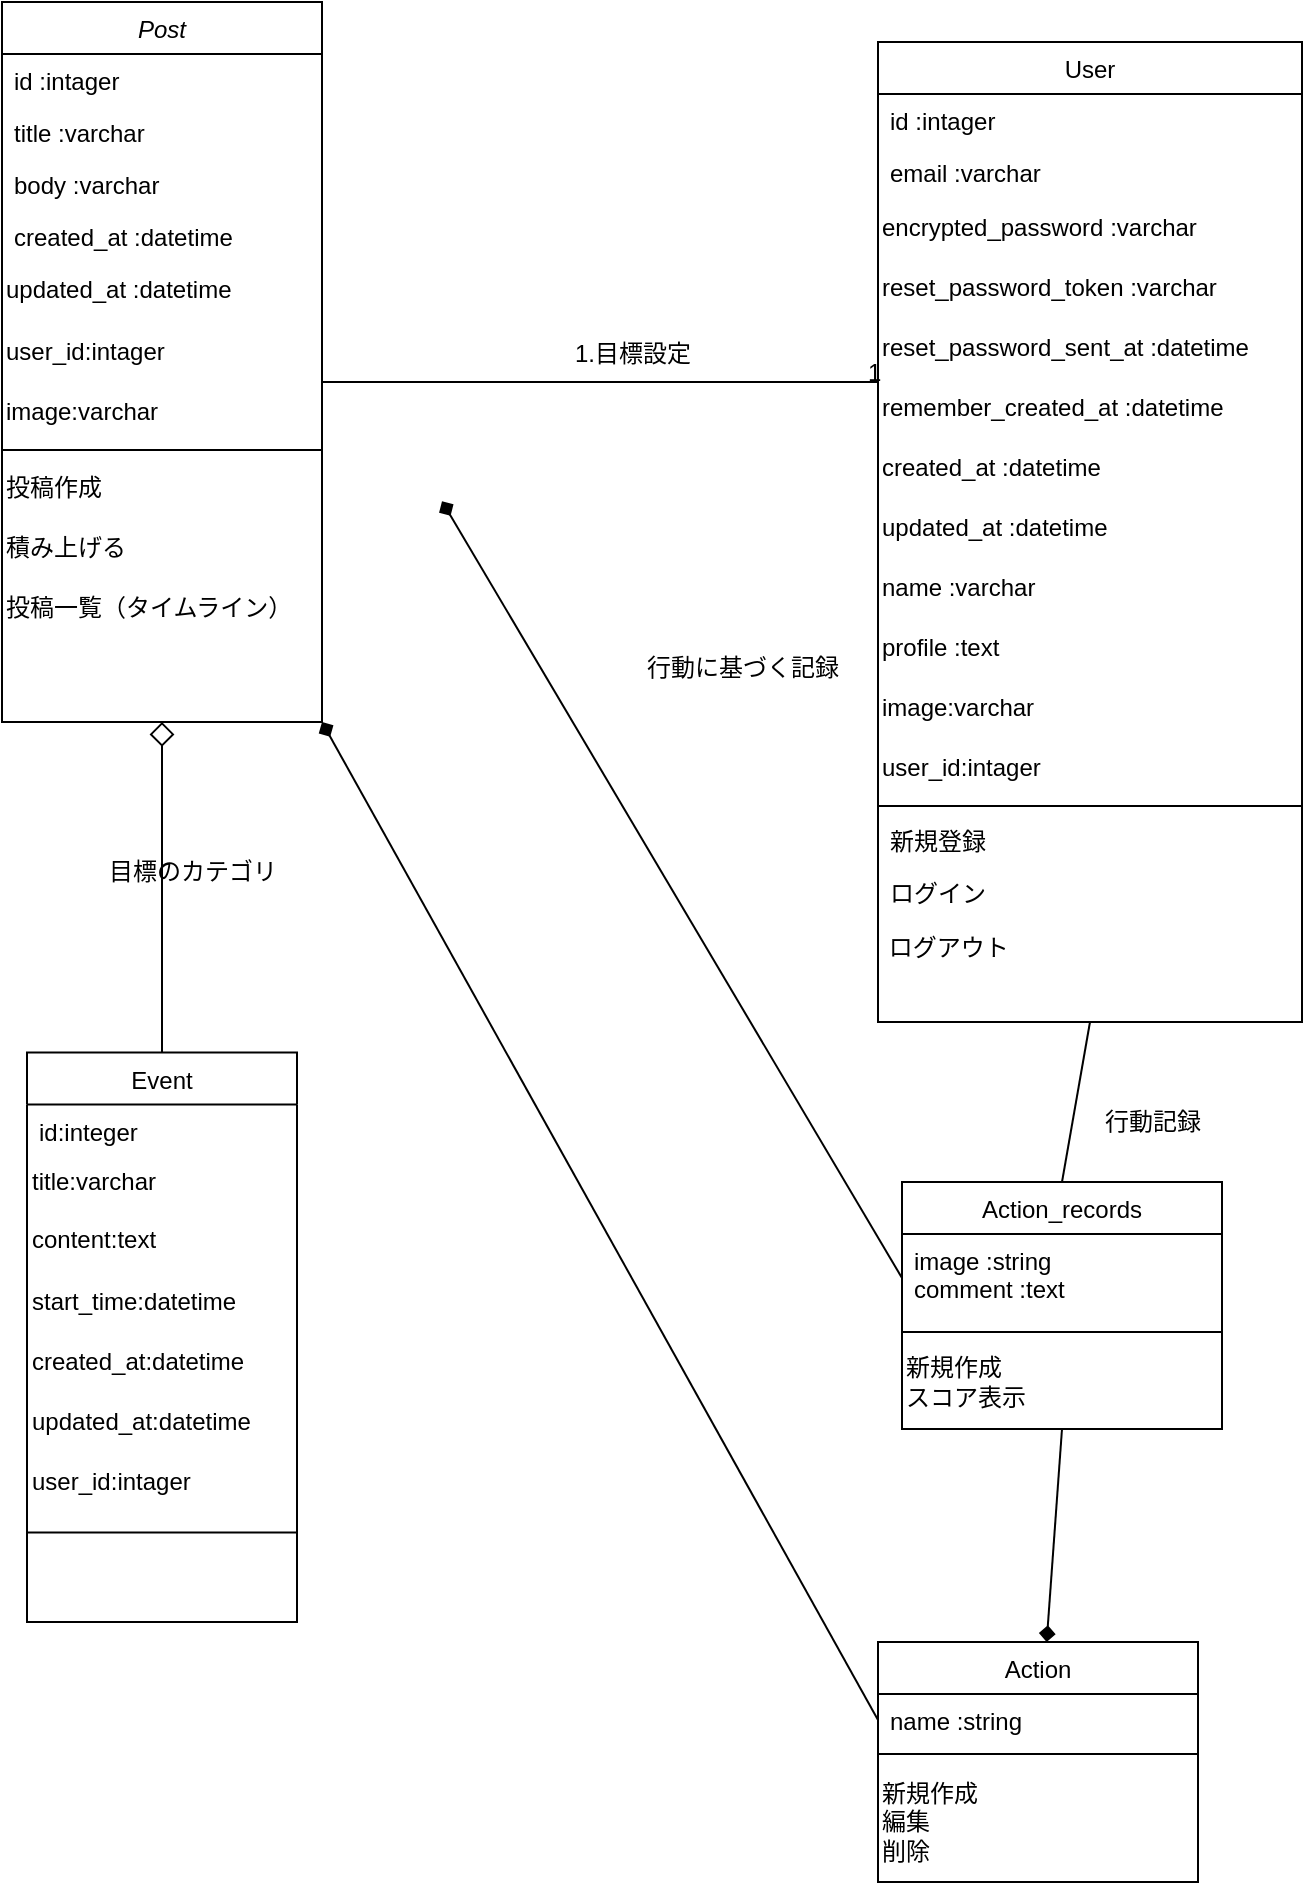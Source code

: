 <mxfile version="20.8.10" type="github">
  <diagram id="C5RBs43oDa-KdzZeNtuy" name="Page-1">
    <mxGraphModel dx="954" dy="616" grid="1" gridSize="10" guides="1" tooltips="1" connect="1" arrows="0" fold="1" page="1" pageScale="1" pageWidth="827" pageHeight="1169" math="0" shadow="0">
      <root>
        <mxCell id="WIyWlLk6GJQsqaUBKTNV-0" />
        <mxCell id="WIyWlLk6GJQsqaUBKTNV-1" parent="WIyWlLk6GJQsqaUBKTNV-0" />
        <mxCell id="zkfFHV4jXpPFQw0GAbJ--0" value="Post" style="swimlane;fontStyle=2;align=center;verticalAlign=middle;childLayout=stackLayout;horizontal=1;startSize=26;horizontalStack=0;resizeParent=1;resizeLast=0;collapsible=1;marginBottom=0;rounded=0;shadow=0;strokeWidth=1;" parent="WIyWlLk6GJQsqaUBKTNV-1" vertex="1">
          <mxGeometry x="70" y="10" width="160" height="360" as="geometry">
            <mxRectangle x="230" y="140" width="160" height="26" as="alternateBounds" />
          </mxGeometry>
        </mxCell>
        <mxCell id="zkfFHV4jXpPFQw0GAbJ--1" value="id :intager" style="text;align=left;verticalAlign=top;spacingLeft=4;spacingRight=4;overflow=hidden;rotatable=0;points=[[0,0.5],[1,0.5]];portConstraint=eastwest;" parent="zkfFHV4jXpPFQw0GAbJ--0" vertex="1">
          <mxGeometry y="26" width="160" height="26" as="geometry" />
        </mxCell>
        <mxCell id="zkfFHV4jXpPFQw0GAbJ--2" value="title :varchar" style="text;align=left;verticalAlign=top;spacingLeft=4;spacingRight=4;overflow=hidden;rotatable=0;points=[[0,0.5],[1,0.5]];portConstraint=eastwest;rounded=0;shadow=0;html=0;" parent="zkfFHV4jXpPFQw0GAbJ--0" vertex="1">
          <mxGeometry y="52" width="160" height="26" as="geometry" />
        </mxCell>
        <mxCell id="zkfFHV4jXpPFQw0GAbJ--3" value="body :varchar" style="text;align=left;verticalAlign=top;spacingLeft=4;spacingRight=4;overflow=hidden;rotatable=0;points=[[0,0.5],[1,0.5]];portConstraint=eastwest;rounded=0;shadow=0;html=0;" parent="zkfFHV4jXpPFQw0GAbJ--0" vertex="1">
          <mxGeometry y="78" width="160" height="26" as="geometry" />
        </mxCell>
        <mxCell id="U0t38JAM8XTnLAroprl9-8" value="created_at :datetime" style="text;align=left;verticalAlign=top;spacingLeft=4;spacingRight=4;overflow=hidden;rotatable=0;points=[[0,0.5],[1,0.5]];portConstraint=eastwest;rounded=0;shadow=0;html=0;" parent="zkfFHV4jXpPFQw0GAbJ--0" vertex="1">
          <mxGeometry y="104" width="160" height="26" as="geometry" />
        </mxCell>
        <mxCell id="D9HiJ-yqMmMl0BErJoeT-18" value="updated_at :datetime" style="text;html=1;align=left;verticalAlign=top;resizable=0;points=[];autosize=1;strokeColor=none;fillColor=none;" parent="zkfFHV4jXpPFQw0GAbJ--0" vertex="1">
          <mxGeometry y="130" width="160" height="30" as="geometry" />
        </mxCell>
        <mxCell id="E7oJLh-2qA8knL7g3c1I-0" value="user_id:intager" style="text;html=1;align=left;verticalAlign=middle;resizable=0;points=[];autosize=1;strokeColor=none;fillColor=none;" vertex="1" parent="zkfFHV4jXpPFQw0GAbJ--0">
          <mxGeometry y="160" width="160" height="30" as="geometry" />
        </mxCell>
        <mxCell id="E7oJLh-2qA8knL7g3c1I-1" value="image:varchar" style="text;html=1;align=left;verticalAlign=middle;resizable=0;points=[];autosize=1;strokeColor=none;fillColor=none;" vertex="1" parent="zkfFHV4jXpPFQw0GAbJ--0">
          <mxGeometry y="190" width="160" height="30" as="geometry" />
        </mxCell>
        <mxCell id="zkfFHV4jXpPFQw0GAbJ--4" value="" style="line;html=1;strokeWidth=1;align=left;verticalAlign=middle;spacingTop=-1;spacingLeft=3;spacingRight=3;rotatable=0;labelPosition=right;points=[];portConstraint=eastwest;" parent="zkfFHV4jXpPFQw0GAbJ--0" vertex="1">
          <mxGeometry y="220" width="160" height="8" as="geometry" />
        </mxCell>
        <mxCell id="D9HiJ-yqMmMl0BErJoeT-19" value="投稿作成" style="text;html=1;align=left;verticalAlign=middle;resizable=0;points=[];autosize=1;strokeColor=none;fillColor=none;" parent="zkfFHV4jXpPFQw0GAbJ--0" vertex="1">
          <mxGeometry y="228" width="160" height="30" as="geometry" />
        </mxCell>
        <mxCell id="D9HiJ-yqMmMl0BErJoeT-21" value="積み上げる" style="text;html=1;align=left;verticalAlign=middle;resizable=0;points=[];autosize=1;strokeColor=none;fillColor=none;" parent="zkfFHV4jXpPFQw0GAbJ--0" vertex="1">
          <mxGeometry y="258" width="160" height="30" as="geometry" />
        </mxCell>
        <mxCell id="D9HiJ-yqMmMl0BErJoeT-20" value="投稿一覧（タイムライン）" style="text;html=1;align=left;verticalAlign=middle;resizable=0;points=[];autosize=1;strokeColor=none;fillColor=none;" parent="zkfFHV4jXpPFQw0GAbJ--0" vertex="1">
          <mxGeometry y="288" width="160" height="30" as="geometry" />
        </mxCell>
        <mxCell id="zkfFHV4jXpPFQw0GAbJ--6" value="Event" style="swimlane;fontStyle=0;align=center;verticalAlign=top;childLayout=stackLayout;horizontal=1;startSize=26;horizontalStack=0;resizeParent=1;resizeLast=0;collapsible=1;marginBottom=0;rounded=0;shadow=0;strokeWidth=1;" parent="WIyWlLk6GJQsqaUBKTNV-1" vertex="1">
          <mxGeometry x="82.5" y="535.25" width="135" height="284.75" as="geometry">
            <mxRectangle x="130" y="380" width="160" height="26" as="alternateBounds" />
          </mxGeometry>
        </mxCell>
        <mxCell id="zkfFHV4jXpPFQw0GAbJ--7" value="id:integer" style="text;align=left;verticalAlign=top;spacingLeft=4;spacingRight=4;overflow=hidden;rotatable=0;points=[[0,0.5],[1,0.5]];portConstraint=eastwest;" parent="zkfFHV4jXpPFQw0GAbJ--6" vertex="1">
          <mxGeometry y="26" width="135" height="24" as="geometry" />
        </mxCell>
        <mxCell id="E7oJLh-2qA8knL7g3c1I-2" value="title:varchar" style="text;html=1;align=left;verticalAlign=middle;resizable=0;points=[];autosize=1;strokeColor=none;fillColor=none;" vertex="1" parent="zkfFHV4jXpPFQw0GAbJ--6">
          <mxGeometry y="50" width="135" height="30" as="geometry" />
        </mxCell>
        <mxCell id="E7oJLh-2qA8knL7g3c1I-3" value="content:text" style="text;html=1;align=left;verticalAlign=top;resizable=0;points=[];autosize=1;strokeColor=none;fillColor=none;" vertex="1" parent="zkfFHV4jXpPFQw0GAbJ--6">
          <mxGeometry y="80" width="135" height="30" as="geometry" />
        </mxCell>
        <mxCell id="E7oJLh-2qA8knL7g3c1I-4" value="start_time:datetime" style="text;html=1;align=left;verticalAlign=middle;resizable=0;points=[];autosize=1;strokeColor=none;fillColor=none;" vertex="1" parent="zkfFHV4jXpPFQw0GAbJ--6">
          <mxGeometry y="110" width="135" height="30" as="geometry" />
        </mxCell>
        <mxCell id="E7oJLh-2qA8knL7g3c1I-6" value="created_at:datetime" style="text;html=1;align=left;verticalAlign=middle;resizable=0;points=[];autosize=1;strokeColor=none;fillColor=none;" vertex="1" parent="zkfFHV4jXpPFQw0GAbJ--6">
          <mxGeometry y="140" width="135" height="30" as="geometry" />
        </mxCell>
        <mxCell id="E7oJLh-2qA8knL7g3c1I-7" value="updated_at:datetime" style="text;html=1;align=left;verticalAlign=middle;resizable=0;points=[];autosize=1;strokeColor=none;fillColor=none;" vertex="1" parent="zkfFHV4jXpPFQw0GAbJ--6">
          <mxGeometry y="170" width="135" height="30" as="geometry" />
        </mxCell>
        <mxCell id="E7oJLh-2qA8knL7g3c1I-8" value="user_id:intager" style="text;html=1;align=left;verticalAlign=middle;resizable=0;points=[];autosize=1;strokeColor=none;fillColor=none;" vertex="1" parent="zkfFHV4jXpPFQw0GAbJ--6">
          <mxGeometry y="200" width="135" height="30" as="geometry" />
        </mxCell>
        <mxCell id="zkfFHV4jXpPFQw0GAbJ--9" value="" style="line;html=1;strokeWidth=1;align=left;verticalAlign=middle;spacingTop=-1;spacingLeft=3;spacingRight=3;rotatable=0;labelPosition=right;points=[];portConstraint=eastwest;" parent="zkfFHV4jXpPFQw0GAbJ--6" vertex="1">
          <mxGeometry y="230" width="135" height="20" as="geometry" />
        </mxCell>
        <mxCell id="zkfFHV4jXpPFQw0GAbJ--12" value="" style="endArrow=diamond;endSize=10;endFill=0;shadow=0;strokeWidth=1;rounded=0;edgeStyle=elbowEdgeStyle;elbow=vertical;strokeColor=default;" parent="WIyWlLk6GJQsqaUBKTNV-1" source="zkfFHV4jXpPFQw0GAbJ--6" target="zkfFHV4jXpPFQw0GAbJ--0" edge="1">
          <mxGeometry width="160" relative="1" as="geometry">
            <mxPoint x="200" y="203" as="sourcePoint" />
            <mxPoint x="200" y="203" as="targetPoint" />
          </mxGeometry>
        </mxCell>
        <mxCell id="eCDSCk9dCumIakzTLToI-7" style="edgeStyle=none;rounded=0;orthogonalLoop=1;jettySize=auto;html=1;exitX=0.5;exitY=0;exitDx=0;exitDy=0;strokeColor=default;endArrow=none;endFill=0;entryX=0.5;entryY=1;entryDx=0;entryDy=0;" parent="WIyWlLk6GJQsqaUBKTNV-1" source="zkfFHV4jXpPFQw0GAbJ--13" target="zkfFHV4jXpPFQw0GAbJ--17" edge="1">
          <mxGeometry relative="1" as="geometry" />
        </mxCell>
        <mxCell id="eCDSCk9dCumIakzTLToI-8" style="edgeStyle=none;rounded=0;orthogonalLoop=1;jettySize=auto;html=1;exitX=0.5;exitY=1;exitDx=0;exitDy=0;strokeColor=default;endArrow=diamond;endFill=1;startArrow=none;startFill=0;" parent="WIyWlLk6GJQsqaUBKTNV-1" source="zkfFHV4jXpPFQw0GAbJ--13" target="U0t38JAM8XTnLAroprl9-1" edge="1">
          <mxGeometry relative="1" as="geometry" />
        </mxCell>
        <mxCell id="zkfFHV4jXpPFQw0GAbJ--13" value="Action_records&#xa;&#xa;" style="swimlane;fontStyle=0;align=center;verticalAlign=top;childLayout=stackLayout;horizontal=1;startSize=26;horizontalStack=0;resizeParent=1;resizeLast=0;collapsible=1;marginBottom=0;rounded=0;shadow=0;strokeWidth=1;" parent="WIyWlLk6GJQsqaUBKTNV-1" vertex="1">
          <mxGeometry x="520" y="600" width="160" height="123.5" as="geometry">
            <mxRectangle x="340" y="380" width="170" height="26" as="alternateBounds" />
          </mxGeometry>
        </mxCell>
        <mxCell id="zkfFHV4jXpPFQw0GAbJ--14" value="image :string&#xa;comment :text&#xa;" style="text;align=left;verticalAlign=top;spacingLeft=4;spacingRight=4;overflow=hidden;rotatable=0;points=[[0,0.5],[1,0.5]];portConstraint=eastwest;" parent="zkfFHV4jXpPFQw0GAbJ--13" vertex="1">
          <mxGeometry y="26" width="160" height="44" as="geometry" />
        </mxCell>
        <mxCell id="zkfFHV4jXpPFQw0GAbJ--15" value="" style="line;html=1;strokeWidth=1;align=left;verticalAlign=middle;spacingTop=-1;spacingLeft=3;spacingRight=3;rotatable=0;labelPosition=right;points=[];portConstraint=eastwest;" parent="zkfFHV4jXpPFQw0GAbJ--13" vertex="1">
          <mxGeometry y="70" width="160" height="10" as="geometry" />
        </mxCell>
        <mxCell id="U0t38JAM8XTnLAroprl9-5" value="&lt;font style=&quot;vertical-align: inherit;&quot;&gt;&lt;font style=&quot;vertical-align: inherit;&quot;&gt;&lt;font style=&quot;vertical-align: inherit;&quot;&gt;&lt;font style=&quot;vertical-align: inherit;&quot;&gt;&lt;font style=&quot;vertical-align: inherit;&quot;&gt;&lt;font style=&quot;vertical-align: inherit;&quot;&gt;新規作成&lt;/font&gt;&lt;/font&gt;&lt;/font&gt;&lt;/font&gt;&lt;br&gt;&lt;font style=&quot;vertical-align: inherit;&quot;&gt;&lt;font style=&quot;vertical-align: inherit;&quot;&gt;&lt;font style=&quot;vertical-align: inherit;&quot;&gt;&lt;font style=&quot;vertical-align: inherit;&quot;&gt;スコア表示&lt;/font&gt;&lt;/font&gt;&lt;/font&gt;&lt;/font&gt;&lt;br&gt;&lt;/font&gt;&lt;/font&gt;" style="text;html=1;align=left;verticalAlign=middle;resizable=0;points=[];autosize=1;strokeColor=none;fillColor=none;" parent="zkfFHV4jXpPFQw0GAbJ--13" vertex="1">
          <mxGeometry y="80" width="160" height="40" as="geometry" />
        </mxCell>
        <mxCell id="zkfFHV4jXpPFQw0GAbJ--17" value="User" style="swimlane;fontStyle=0;align=center;verticalAlign=top;childLayout=stackLayout;horizontal=1;startSize=26;horizontalStack=0;resizeParent=1;resizeLast=0;collapsible=1;marginBottom=0;rounded=0;shadow=0;strokeWidth=1;" parent="WIyWlLk6GJQsqaUBKTNV-1" vertex="1">
          <mxGeometry x="508" y="30" width="212" height="490" as="geometry">
            <mxRectangle x="550" y="140" width="160" height="26" as="alternateBounds" />
          </mxGeometry>
        </mxCell>
        <mxCell id="zkfFHV4jXpPFQw0GAbJ--18" value="id :intager&#xa;" style="text;align=left;verticalAlign=top;spacingLeft=4;spacingRight=4;overflow=hidden;rotatable=0;points=[[0,0.5],[1,0.5]];portConstraint=eastwest;" parent="zkfFHV4jXpPFQw0GAbJ--17" vertex="1">
          <mxGeometry y="26" width="212" height="26" as="geometry" />
        </mxCell>
        <mxCell id="zkfFHV4jXpPFQw0GAbJ--19" value="email :varchar" style="text;align=left;verticalAlign=top;spacingLeft=4;spacingRight=4;overflow=hidden;rotatable=0;points=[[0,0.5],[1,0.5]];portConstraint=eastwest;rounded=0;shadow=0;html=0;" parent="zkfFHV4jXpPFQw0GAbJ--17" vertex="1">
          <mxGeometry y="52" width="212" height="26" as="geometry" />
        </mxCell>
        <mxCell id="D9HiJ-yqMmMl0BErJoeT-0" value="encrypted_password :varchar" style="text;html=1;align=left;verticalAlign=middle;resizable=0;points=[];autosize=1;strokeColor=none;fillColor=none;" parent="zkfFHV4jXpPFQw0GAbJ--17" vertex="1">
          <mxGeometry y="78" width="212" height="30" as="geometry" />
        </mxCell>
        <mxCell id="D9HiJ-yqMmMl0BErJoeT-1" value="reset_password_token :varchar" style="text;html=1;align=left;verticalAlign=middle;resizable=0;points=[];autosize=1;strokeColor=none;fillColor=none;" parent="zkfFHV4jXpPFQw0GAbJ--17" vertex="1">
          <mxGeometry y="108" width="212" height="30" as="geometry" />
        </mxCell>
        <mxCell id="D9HiJ-yqMmMl0BErJoeT-2" value="reset_password_sent_at :datetime" style="text;html=1;align=left;verticalAlign=middle;resizable=0;points=[];autosize=1;strokeColor=none;fillColor=none;" parent="zkfFHV4jXpPFQw0GAbJ--17" vertex="1">
          <mxGeometry y="138" width="212" height="30" as="geometry" />
        </mxCell>
        <mxCell id="D9HiJ-yqMmMl0BErJoeT-8" value="remember_created_at :datetime" style="text;html=1;align=left;verticalAlign=middle;resizable=0;points=[];autosize=1;strokeColor=none;fillColor=none;" parent="zkfFHV4jXpPFQw0GAbJ--17" vertex="1">
          <mxGeometry y="168" width="212" height="30" as="geometry" />
        </mxCell>
        <mxCell id="D9HiJ-yqMmMl0BErJoeT-9" value="created_at :datetime" style="text;html=1;align=left;verticalAlign=middle;resizable=0;points=[];autosize=1;strokeColor=none;fillColor=none;" parent="zkfFHV4jXpPFQw0GAbJ--17" vertex="1">
          <mxGeometry y="198" width="212" height="30" as="geometry" />
        </mxCell>
        <mxCell id="D9HiJ-yqMmMl0BErJoeT-10" value="updated_at :datetime" style="text;html=1;align=left;verticalAlign=middle;resizable=0;points=[];autosize=1;strokeColor=none;fillColor=none;" parent="zkfFHV4jXpPFQw0GAbJ--17" vertex="1">
          <mxGeometry y="228" width="212" height="30" as="geometry" />
        </mxCell>
        <mxCell id="D9HiJ-yqMmMl0BErJoeT-11" value="name :varchar" style="text;html=1;align=left;verticalAlign=middle;resizable=0;points=[];autosize=1;strokeColor=none;fillColor=none;" parent="zkfFHV4jXpPFQw0GAbJ--17" vertex="1">
          <mxGeometry y="258" width="212" height="30" as="geometry" />
        </mxCell>
        <mxCell id="D9HiJ-yqMmMl0BErJoeT-12" value="profile :text" style="text;html=1;align=left;verticalAlign=middle;resizable=0;points=[];autosize=1;strokeColor=none;fillColor=none;" parent="zkfFHV4jXpPFQw0GAbJ--17" vertex="1">
          <mxGeometry y="288" width="212" height="30" as="geometry" />
        </mxCell>
        <mxCell id="E7oJLh-2qA8knL7g3c1I-9" value="image:varchar" style="text;html=1;align=left;verticalAlign=middle;resizable=0;points=[];autosize=1;strokeColor=none;fillColor=none;" vertex="1" parent="zkfFHV4jXpPFQw0GAbJ--17">
          <mxGeometry y="318" width="212" height="30" as="geometry" />
        </mxCell>
        <mxCell id="E7oJLh-2qA8knL7g3c1I-10" value="user_id:intager" style="text;html=1;align=left;verticalAlign=middle;resizable=0;points=[];autosize=1;strokeColor=none;fillColor=none;" vertex="1" parent="zkfFHV4jXpPFQw0GAbJ--17">
          <mxGeometry y="348" width="212" height="30" as="geometry" />
        </mxCell>
        <mxCell id="D9HiJ-yqMmMl0BErJoeT-22" value="" style="line;html=1;strokeWidth=1;align=left;verticalAlign=middle;spacingTop=-1;spacingLeft=3;spacingRight=3;rotatable=0;labelPosition=right;points=[];portConstraint=eastwest;" parent="zkfFHV4jXpPFQw0GAbJ--17" vertex="1">
          <mxGeometry y="378" width="212" height="8" as="geometry" />
        </mxCell>
        <mxCell id="zkfFHV4jXpPFQw0GAbJ--24" value="新規登録" style="text;align=left;verticalAlign=top;spacingLeft=4;spacingRight=4;overflow=hidden;rotatable=0;points=[[0,0.5],[1,0.5]];portConstraint=eastwest;" parent="zkfFHV4jXpPFQw0GAbJ--17" vertex="1">
          <mxGeometry y="386" width="212" height="26" as="geometry" />
        </mxCell>
        <mxCell id="zkfFHV4jXpPFQw0GAbJ--25" value="ログイン" style="text;align=left;verticalAlign=top;spacingLeft=4;spacingRight=4;overflow=hidden;rotatable=0;points=[[0,0.5],[1,0.5]];portConstraint=eastwest;" parent="zkfFHV4jXpPFQw0GAbJ--17" vertex="1">
          <mxGeometry y="412" width="212" height="26" as="geometry" />
        </mxCell>
        <mxCell id="D9HiJ-yqMmMl0BErJoeT-13" value="&amp;nbsp;ログアウト" style="text;html=1;align=left;verticalAlign=middle;resizable=0;points=[];autosize=1;strokeColor=none;fillColor=none;" parent="zkfFHV4jXpPFQw0GAbJ--17" vertex="1">
          <mxGeometry y="438" width="212" height="30" as="geometry" />
        </mxCell>
        <mxCell id="zkfFHV4jXpPFQw0GAbJ--26" value="" style="endArrow=none;shadow=0;strokeWidth=1;rounded=0;endFill=0;edgeStyle=elbowEdgeStyle;elbow=vertical;" parent="WIyWlLk6GJQsqaUBKTNV-1" source="zkfFHV4jXpPFQw0GAbJ--0" target="zkfFHV4jXpPFQw0GAbJ--17" edge="1">
          <mxGeometry x="0.5" y="41" relative="1" as="geometry">
            <mxPoint x="380" y="192" as="sourcePoint" />
            <mxPoint x="540" y="192" as="targetPoint" />
            <mxPoint x="-40" y="32" as="offset" />
          </mxGeometry>
        </mxCell>
        <mxCell id="zkfFHV4jXpPFQw0GAbJ--28" value="1" style="resizable=0;align=left;verticalAlign=bottom;labelBackgroundColor=none;fontSize=12;" parent="zkfFHV4jXpPFQw0GAbJ--26" connectable="0" vertex="1">
          <mxGeometry x="1" relative="1" as="geometry">
            <mxPoint x="-7" y="4" as="offset" />
          </mxGeometry>
        </mxCell>
        <mxCell id="zkfFHV4jXpPFQw0GAbJ--29" value="1.目標設定" style="text;html=1;resizable=0;points=[];;align=center;verticalAlign=middle;labelBackgroundColor=none;rounded=0;shadow=0;strokeWidth=1;fontSize=12;" parent="zkfFHV4jXpPFQw0GAbJ--26" vertex="1" connectable="0">
          <mxGeometry x="0.5" y="49" relative="1" as="geometry">
            <mxPoint x="-54" y="35" as="offset" />
          </mxGeometry>
        </mxCell>
        <mxCell id="U0t38JAM8XTnLAroprl9-1" value="Action&#xa;" style="swimlane;fontStyle=0;align=center;verticalAlign=top;childLayout=stackLayout;horizontal=1;startSize=26;horizontalStack=0;resizeParent=1;resizeLast=0;collapsible=1;marginBottom=0;rounded=0;shadow=0;strokeWidth=1;" parent="WIyWlLk6GJQsqaUBKTNV-1" vertex="1">
          <mxGeometry x="508" y="830" width="160" height="120" as="geometry">
            <mxRectangle x="340" y="380" width="170" height="26" as="alternateBounds" />
          </mxGeometry>
        </mxCell>
        <mxCell id="U0t38JAM8XTnLAroprl9-2" value="name :string" style="text;align=left;verticalAlign=top;spacingLeft=4;spacingRight=4;overflow=hidden;rotatable=0;points=[[0,0.5],[1,0.5]];portConstraint=eastwest;" parent="U0t38JAM8XTnLAroprl9-1" vertex="1">
          <mxGeometry y="26" width="160" height="26" as="geometry" />
        </mxCell>
        <mxCell id="U0t38JAM8XTnLAroprl9-3" value="" style="line;html=1;strokeWidth=1;align=left;verticalAlign=middle;spacingTop=-1;spacingLeft=3;spacingRight=3;rotatable=0;labelPosition=right;points=[];portConstraint=eastwest;" parent="U0t38JAM8XTnLAroprl9-1" vertex="1">
          <mxGeometry y="52" width="160" height="8" as="geometry" />
        </mxCell>
        <mxCell id="U0t38JAM8XTnLAroprl9-7" value="&lt;font style=&quot;vertical-align: inherit;&quot;&gt;&lt;font style=&quot;vertical-align: inherit;&quot;&gt;新規作成&lt;br&gt;編集&lt;br&gt;削除&lt;br&gt;&lt;/font&gt;&lt;/font&gt;" style="text;html=1;align=left;verticalAlign=middle;resizable=0;points=[];autosize=1;strokeColor=none;fillColor=none;" parent="U0t38JAM8XTnLAroprl9-1" vertex="1">
          <mxGeometry y="60" width="160" height="60" as="geometry" />
        </mxCell>
        <mxCell id="eCDSCk9dCumIakzTLToI-0" value="目標のカテゴリ" style="text;html=1;align=center;verticalAlign=middle;resizable=0;points=[];autosize=1;strokeColor=none;fillColor=none;" parent="WIyWlLk6GJQsqaUBKTNV-1" vertex="1">
          <mxGeometry x="110" y="430" width="110" height="30" as="geometry" />
        </mxCell>
        <mxCell id="eCDSCk9dCumIakzTLToI-9" style="rounded=0;orthogonalLoop=1;jettySize=auto;html=1;exitX=0;exitY=0.5;exitDx=0;exitDy=0;strokeColor=default;endArrow=diamond;endFill=1;entryX=1;entryY=0.389;entryDx=0;entryDy=0;entryPerimeter=0;" parent="WIyWlLk6GJQsqaUBKTNV-1" source="zkfFHV4jXpPFQw0GAbJ--14" edge="1">
          <mxGeometry relative="1" as="geometry">
            <mxPoint x="290" y="259.67" as="targetPoint" />
          </mxGeometry>
        </mxCell>
        <mxCell id="eCDSCk9dCumIakzTLToI-10" style="edgeStyle=none;rounded=0;orthogonalLoop=1;jettySize=auto;html=1;exitX=0;exitY=0.5;exitDx=0;exitDy=0;strokeColor=default;endArrow=diamond;endFill=1;entryX=1;entryY=1;entryDx=0;entryDy=0;" parent="WIyWlLk6GJQsqaUBKTNV-1" source="U0t38JAM8XTnLAroprl9-2" target="zkfFHV4jXpPFQw0GAbJ--0" edge="1">
          <mxGeometry relative="1" as="geometry">
            <mxPoint x="219.211" y="278" as="targetPoint" />
          </mxGeometry>
        </mxCell>
        <mxCell id="eCDSCk9dCumIakzTLToI-11" value="行動記録" style="text;html=1;align=center;verticalAlign=middle;resizable=0;points=[];autosize=1;strokeColor=none;fillColor=none;" parent="WIyWlLk6GJQsqaUBKTNV-1" vertex="1">
          <mxGeometry x="610" y="555" width="70" height="30" as="geometry" />
        </mxCell>
        <mxCell id="eCDSCk9dCumIakzTLToI-12" value="行動に基づく記録" style="text;html=1;align=center;verticalAlign=middle;resizable=0;points=[];autosize=1;strokeColor=none;fillColor=none;" parent="WIyWlLk6GJQsqaUBKTNV-1" vertex="1">
          <mxGeometry x="380" y="328" width="120" height="30" as="geometry" />
        </mxCell>
      </root>
    </mxGraphModel>
  </diagram>
</mxfile>

